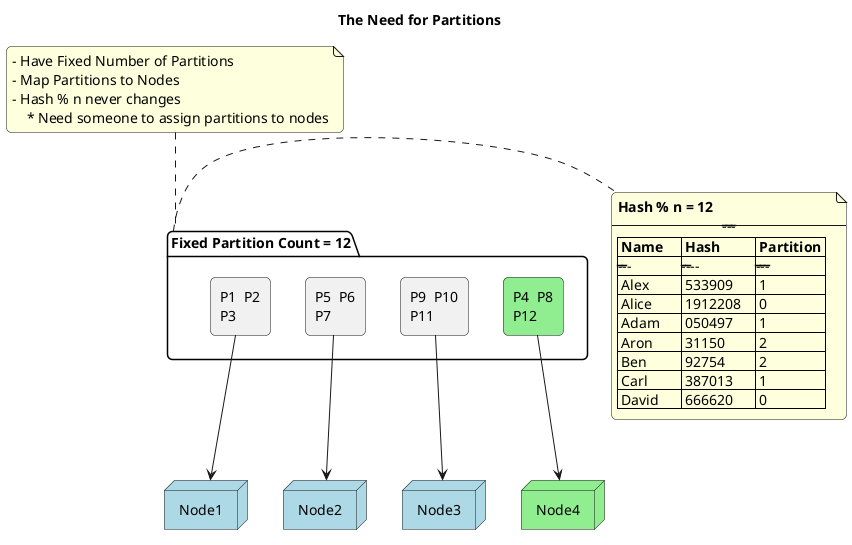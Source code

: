 @startuml
allowmixing

skinparam Shadowing false
skinparam RoundCorner 10
skinparam DefaultFontName "Arial"
skinparam DefaultFontSize 14
skinparam DefaultFontColor Black
skinparam BackgroundColor White
skinparam sequenceParticipantPadding 10

title **The Need for Partitions**

' Define partitions inside a package
package "Fixed Partition Count = 12" {
    rectangle "P1  P2\nP3" as P1
    rectangle "P5  P6\nP7" as P2
    rectangle "P9  P10\nP11" as P3
    rectangle "P4  P8\nP12" as P4 #LightGreen
}

' Define nodes with specified colors
node "Node1" as node1 #LightBlue
node "Node2" as node2 #LightBlue
node "Node3" as node3 #LightBlue
node "Node4" as node4 #LightGreen

' Connect partitions to nodes
P1 -down-> node1
P2 -down-> node2
P3 -down-> node3
P4 -down-> node4

' Add key information as a note
note right of "Fixed Partition Count = 12"
    **Hash % n = 12**
    -------------------
    | **Name**  | **Hash**   | **Partition** |
    |-----------|------------|---------------|
    | Alex      | 533909     | 1             |
    | Alice     | 1912208    | 0             |
    | Adam      | 050497     | 1             |
    | Aron      | 31150      | 2             |
    | Ben       | 92754      | 2             |
    | Carl      | 387013     | 1             |
    | David     | 666620     | 0             |
end note

' Add additional explanation
note top of "Fixed Partition Count = 12"
    - Have Fixed Number of Partitions
    - Map Partitions to Nodes
    - Hash % n never changes
        * Need someone to assign partitions to nodes
end note

@enduml
